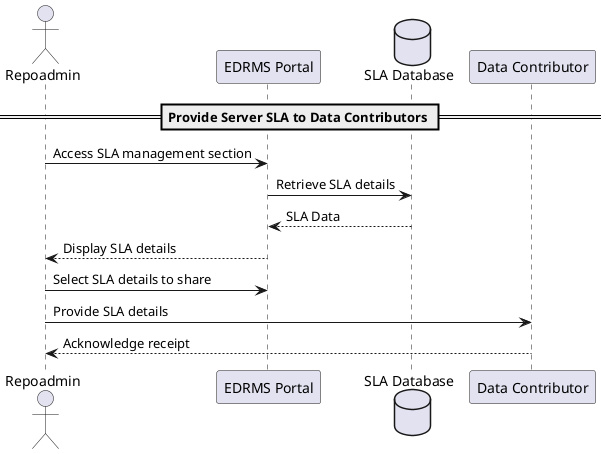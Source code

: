 @startuml
actor Repoadmin as admin
participant "EDRMS Portal" as portal
database "SLA Database" as SLADB
participant "Data Contributor" as contributor

== Provide Server SLA to Data Contributors ==

admin -> portal : Access SLA management section
portal -> SLADB : Retrieve SLA details
SLADB --> portal : SLA Data
portal --> admin : Display SLA details
admin -> portal : Select SLA details to share
admin -> contributor : Provide SLA details
contributor --> admin : Acknowledge receipt

@enduml